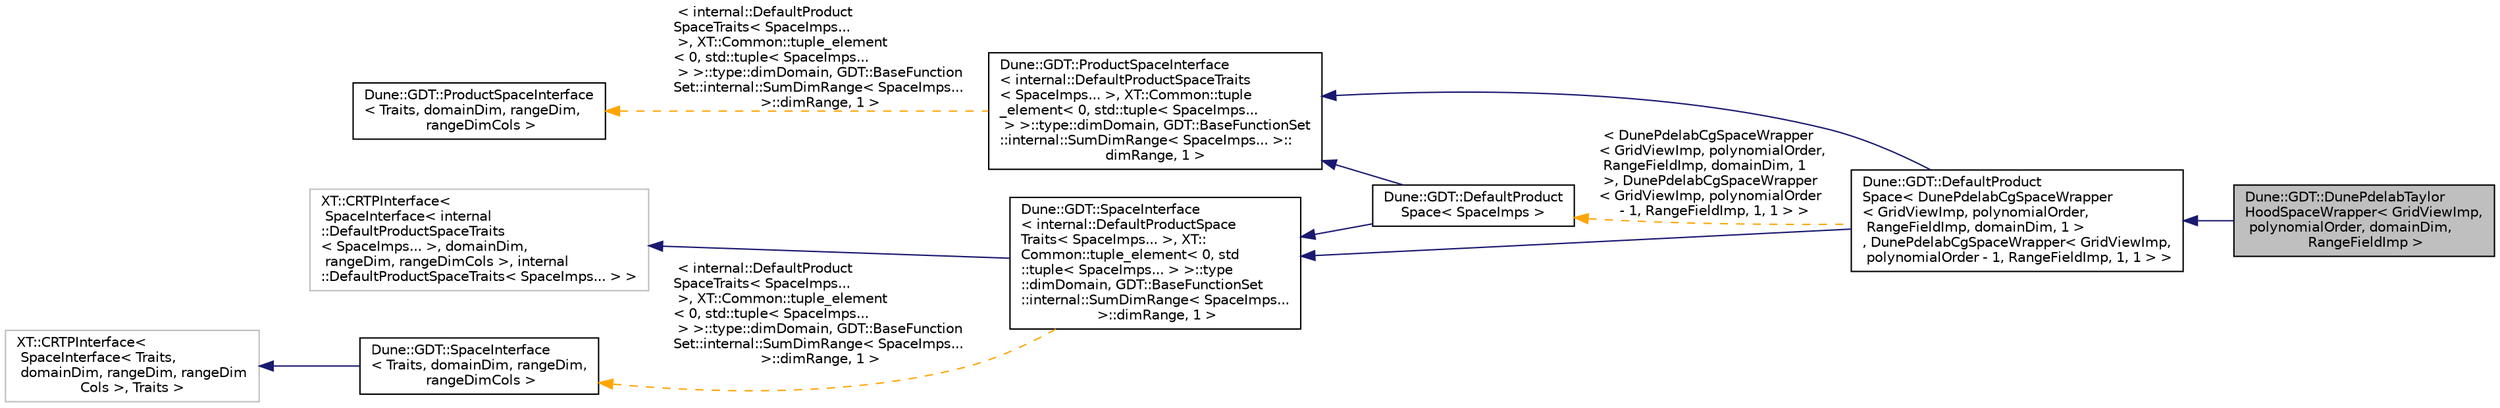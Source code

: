digraph "Dune::GDT::DunePdelabTaylorHoodSpaceWrapper&lt; GridViewImp, polynomialOrder, domainDim, RangeFieldImp &gt;"
{
  edge [fontname="Helvetica",fontsize="10",labelfontname="Helvetica",labelfontsize="10"];
  node [fontname="Helvetica",fontsize="10",shape=record];
  rankdir="LR";
  Node0 [label="Dune::GDT::DunePdelabTaylor\lHoodSpaceWrapper\< GridViewImp,\l polynomialOrder, domainDim,\l RangeFieldImp \>",height=0.2,width=0.4,color="black", fillcolor="grey75", style="filled", fontcolor="black"];
  Node1 -> Node0 [dir="back",color="midnightblue",fontsize="10",style="solid",fontname="Helvetica"];
  Node1 [label="Dune::GDT::DefaultProduct\lSpace\< DunePdelabCgSpaceWrapper\l\< GridViewImp, polynomialOrder,\l RangeFieldImp, domainDim, 1 \>\l, DunePdelabCgSpaceWrapper\< GridViewImp,\l polynomialOrder - 1, RangeFieldImp, 1, 1 \> \>",height=0.2,width=0.4,color="black", fillcolor="white", style="filled",URL="$a03044.html"];
  Node2 -> Node1 [dir="back",color="midnightblue",fontsize="10",style="solid",fontname="Helvetica"];
  Node2 [label="Dune::GDT::SpaceInterface\l\< internal::DefaultProductSpace\lTraits\< SpaceImps... \>, XT::\lCommon::tuple_element\< 0, std\l::tuple\< SpaceImps... \> \>::type\l::dimDomain, GDT::BaseFunctionSet\l::internal::SumDimRange\< SpaceImps...\l \>::dimRange, 1 \>",height=0.2,width=0.4,color="black", fillcolor="white", style="filled",URL="$a02952.html"];
  Node3 -> Node2 [dir="back",color="midnightblue",fontsize="10",style="solid",fontname="Helvetica"];
  Node3 [label="XT::CRTPInterface\<\l SpaceInterface\< internal\l::DefaultProductSpaceTraits\l\< SpaceImps... \>, domainDim,\l rangeDim, rangeDimCols \>, internal\l::DefaultProductSpaceTraits\< SpaceImps... \> \>",height=0.2,width=0.4,color="grey75", fillcolor="white", style="filled"];
  Node4 -> Node2 [dir="back",color="orange",fontsize="10",style="dashed",label=" \< internal::DefaultProduct\lSpaceTraits\< SpaceImps...\l \>, XT::Common::tuple_element\l\< 0, std::tuple\< SpaceImps...\l \> \>::type::dimDomain, GDT::BaseFunction\lSet::internal::SumDimRange\< SpaceImps...\l \>::dimRange, 1 \>" ,fontname="Helvetica"];
  Node4 [label="Dune::GDT::SpaceInterface\l\< Traits, domainDim, rangeDim,\l rangeDimCols \>",height=0.2,width=0.4,color="black", fillcolor="white", style="filled",URL="$a02952.html"];
  Node5 -> Node4 [dir="back",color="midnightblue",fontsize="10",style="solid",fontname="Helvetica"];
  Node5 [label="XT::CRTPInterface\<\l SpaceInterface\< Traits,\l domainDim, rangeDim, rangeDim\lCols \>, Traits \>",height=0.2,width=0.4,color="grey75", fillcolor="white", style="filled"];
  Node6 -> Node1 [dir="back",color="midnightblue",fontsize="10",style="solid",fontname="Helvetica"];
  Node6 [label="Dune::GDT::ProductSpaceInterface\l\< internal::DefaultProductSpaceTraits\l\< SpaceImps... \>, XT::Common::tuple\l_element\< 0, std::tuple\< SpaceImps...\l \> \>::type::dimDomain, GDT::BaseFunctionSet\l::internal::SumDimRange\< SpaceImps... \>::\ldimRange, 1 \>",height=0.2,width=0.4,color="black", fillcolor="white", style="filled",URL="$a02960.html"];
  Node7 -> Node6 [dir="back",color="orange",fontsize="10",style="dashed",label=" \< internal::DefaultProduct\lSpaceTraits\< SpaceImps...\l \>, XT::Common::tuple_element\l\< 0, std::tuple\< SpaceImps...\l \> \>::type::dimDomain, GDT::BaseFunction\lSet::internal::SumDimRange\< SpaceImps...\l \>::dimRange, 1 \>" ,fontname="Helvetica"];
  Node7 [label="Dune::GDT::ProductSpaceInterface\l\< Traits, domainDim, rangeDim,\l rangeDimCols \>",height=0.2,width=0.4,color="black", fillcolor="white", style="filled",URL="$a02960.html"];
  Node8 -> Node1 [dir="back",color="orange",fontsize="10",style="dashed",label=" \< DunePdelabCgSpaceWrapper\l\< GridViewImp, polynomialOrder,\l RangeFieldImp, domainDim, 1\l \>, DunePdelabCgSpaceWrapper\l\< GridViewImp, polynomialOrder\l - 1, RangeFieldImp, 1, 1 \> \>" ,fontname="Helvetica"];
  Node8 [label="Dune::GDT::DefaultProduct\lSpace\< SpaceImps \>",height=0.2,width=0.4,color="black", fillcolor="white", style="filled",URL="$a03044.html"];
  Node2 -> Node8 [dir="back",color="midnightblue",fontsize="10",style="solid",fontname="Helvetica"];
  Node6 -> Node8 [dir="back",color="midnightblue",fontsize="10",style="solid",fontname="Helvetica"];
}
